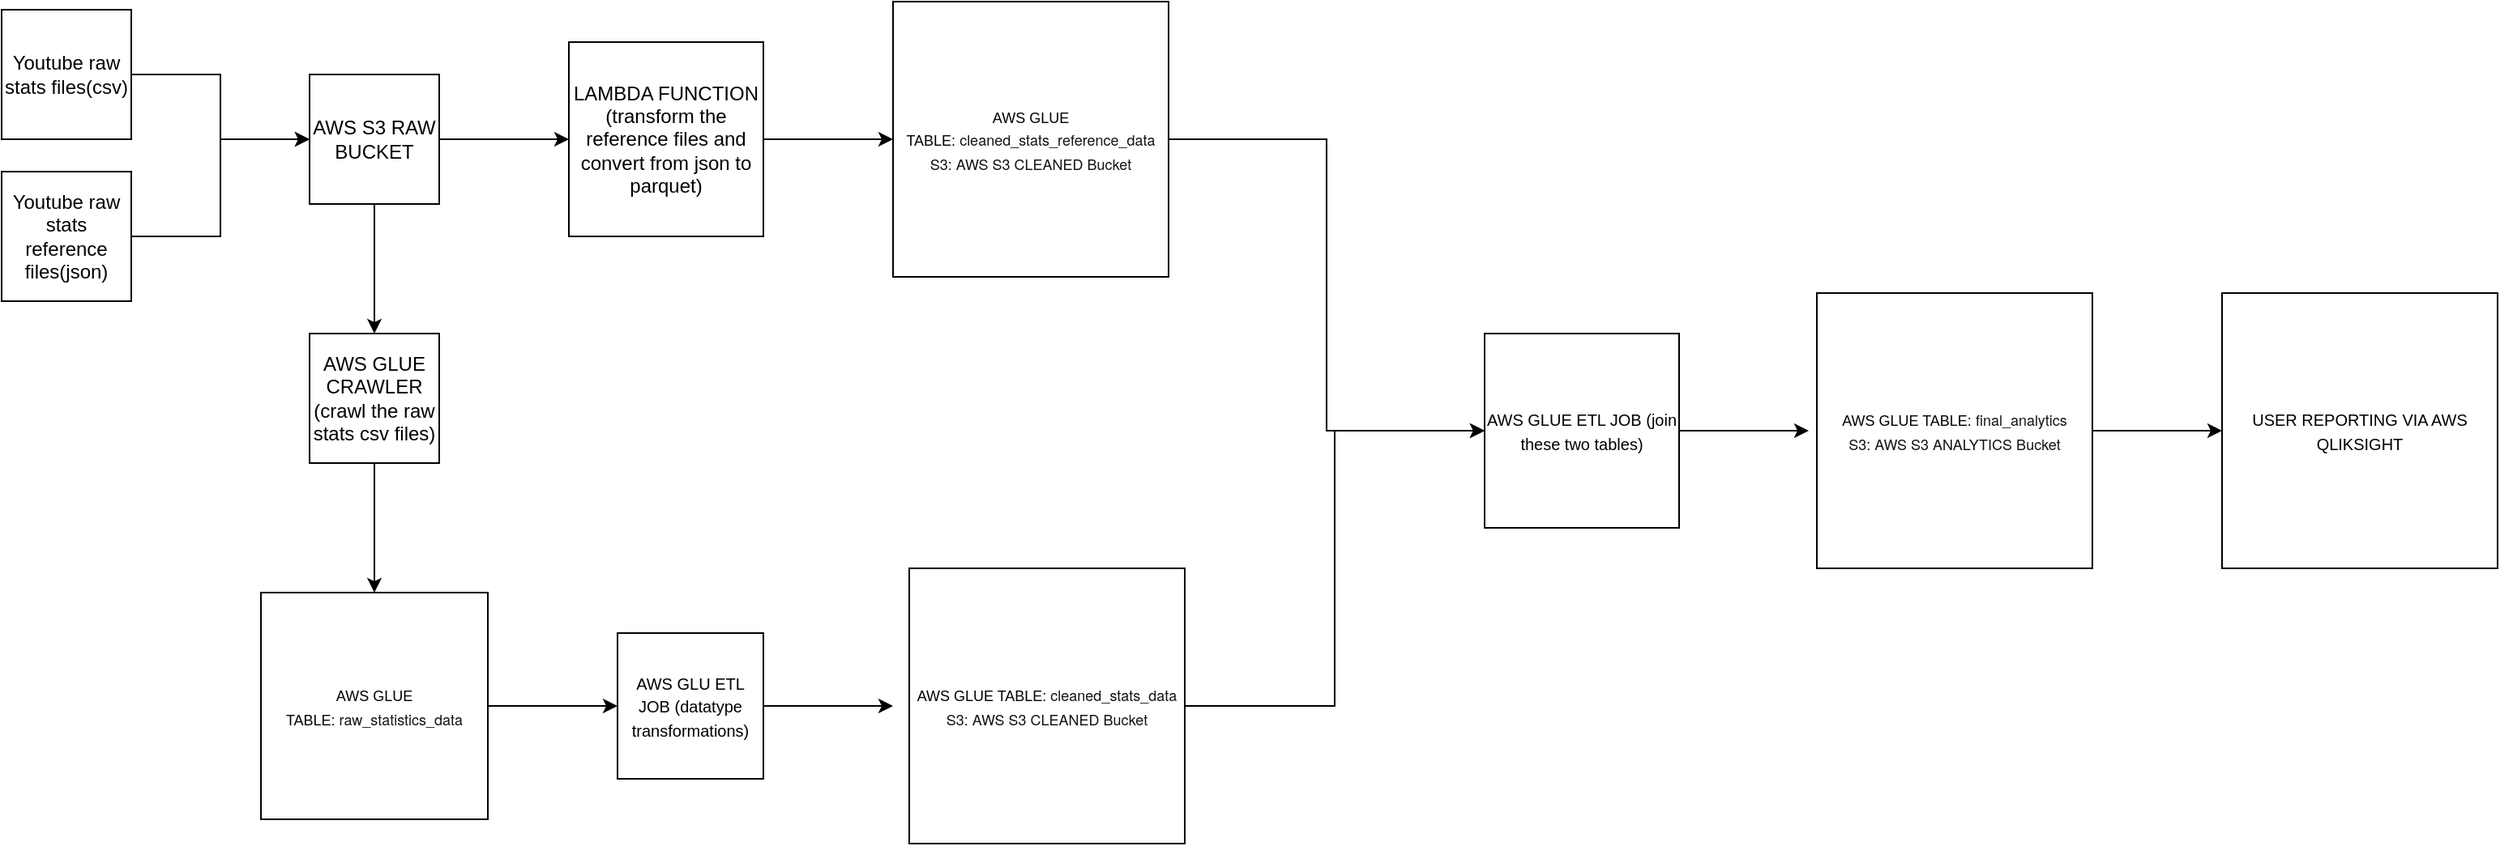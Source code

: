 <mxfile version="24.7.8">
  <diagram name="Page-1" id="rKWOCj_qRsjf3k0365LO">
    <mxGraphModel dx="1242" dy="700" grid="1" gridSize="10" guides="1" tooltips="1" connect="1" arrows="1" fold="1" page="1" pageScale="1" pageWidth="850" pageHeight="1100" math="0" shadow="0">
      <root>
        <mxCell id="0" />
        <mxCell id="1" parent="0" />
        <mxCell id="Pk9qYFChc7ISO-DQyLWY-4" style="edgeStyle=orthogonalEdgeStyle;rounded=0;orthogonalLoop=1;jettySize=auto;html=1;exitX=1;exitY=0.5;exitDx=0;exitDy=0;entryX=0;entryY=0.5;entryDx=0;entryDy=0;" edge="1" parent="1" source="Pk9qYFChc7ISO-DQyLWY-1" target="Pk9qYFChc7ISO-DQyLWY-3">
          <mxGeometry relative="1" as="geometry" />
        </mxCell>
        <mxCell id="Pk9qYFChc7ISO-DQyLWY-1" value="Youtube raw stats files(csv)" style="whiteSpace=wrap;html=1;aspect=fixed;" vertex="1" parent="1">
          <mxGeometry x="30" y="140" width="80" height="80" as="geometry" />
        </mxCell>
        <mxCell id="Pk9qYFChc7ISO-DQyLWY-6" style="edgeStyle=orthogonalEdgeStyle;rounded=0;orthogonalLoop=1;jettySize=auto;html=1;exitX=1;exitY=0.5;exitDx=0;exitDy=0;entryX=0;entryY=0.5;entryDx=0;entryDy=0;" edge="1" parent="1" source="Pk9qYFChc7ISO-DQyLWY-2" target="Pk9qYFChc7ISO-DQyLWY-3">
          <mxGeometry relative="1" as="geometry" />
        </mxCell>
        <mxCell id="Pk9qYFChc7ISO-DQyLWY-2" value="Youtube raw stats reference files(json)" style="whiteSpace=wrap;html=1;aspect=fixed;" vertex="1" parent="1">
          <mxGeometry x="30" y="240" width="80" height="80" as="geometry" />
        </mxCell>
        <mxCell id="Pk9qYFChc7ISO-DQyLWY-8" value="" style="edgeStyle=orthogonalEdgeStyle;rounded=0;orthogonalLoop=1;jettySize=auto;html=1;" edge="1" parent="1" source="Pk9qYFChc7ISO-DQyLWY-3" target="Pk9qYFChc7ISO-DQyLWY-7">
          <mxGeometry relative="1" as="geometry" />
        </mxCell>
        <mxCell id="Pk9qYFChc7ISO-DQyLWY-13" value="" style="edgeStyle=orthogonalEdgeStyle;rounded=0;orthogonalLoop=1;jettySize=auto;html=1;" edge="1" parent="1" source="Pk9qYFChc7ISO-DQyLWY-3" target="Pk9qYFChc7ISO-DQyLWY-12">
          <mxGeometry relative="1" as="geometry" />
        </mxCell>
        <mxCell id="Pk9qYFChc7ISO-DQyLWY-3" value="AWS S3 RAW BUCKET" style="whiteSpace=wrap;html=1;aspect=fixed;" vertex="1" parent="1">
          <mxGeometry x="220" y="180" width="80" height="80" as="geometry" />
        </mxCell>
        <mxCell id="Pk9qYFChc7ISO-DQyLWY-10" value="" style="edgeStyle=orthogonalEdgeStyle;rounded=0;orthogonalLoop=1;jettySize=auto;html=1;" edge="1" parent="1" source="Pk9qYFChc7ISO-DQyLWY-7" target="Pk9qYFChc7ISO-DQyLWY-9">
          <mxGeometry relative="1" as="geometry" />
        </mxCell>
        <mxCell id="Pk9qYFChc7ISO-DQyLWY-7" value="LAMBDA FUNCTION (transform the reference files and convert from json to parquet)" style="whiteSpace=wrap;html=1;aspect=fixed;" vertex="1" parent="1">
          <mxGeometry x="380" y="160" width="120" height="120" as="geometry" />
        </mxCell>
        <mxCell id="Pk9qYFChc7ISO-DQyLWY-23" style="edgeStyle=orthogonalEdgeStyle;rounded=0;orthogonalLoop=1;jettySize=auto;html=1;exitX=1;exitY=0.5;exitDx=0;exitDy=0;entryX=0;entryY=0.5;entryDx=0;entryDy=0;" edge="1" parent="1" source="Pk9qYFChc7ISO-DQyLWY-9" target="Pk9qYFChc7ISO-DQyLWY-21">
          <mxGeometry relative="1" as="geometry" />
        </mxCell>
        <mxCell id="Pk9qYFChc7ISO-DQyLWY-9" value="&lt;font style=&quot;font-size: 9px;&quot;&gt;AWS GLUE TABLE:&amp;nbsp;&lt;span style=&quot;color: rgb(15, 20, 26); font-family: &amp;quot;Amazon Ember&amp;quot;, &amp;quot;Helvetica Neue&amp;quot;, Roboto, Arial, sans-serif; text-align: start; background-color: rgb(255, 255, 255);&quot;&gt;cleaned_stats_reference_data&lt;/span&gt;&lt;/font&gt;&lt;div&gt;&lt;font style=&quot;font-size: 9px;&quot;&gt;&lt;span style=&quot;color: rgb(15, 20, 26); font-family: &amp;quot;Amazon Ember&amp;quot;, &amp;quot;Helvetica Neue&amp;quot;, Roboto, Arial, sans-serif; text-align: start; background-color: rgb(255, 255, 255);&quot;&gt;S3: AWS S3 CLEANED Bucket&lt;/span&gt;&lt;/font&gt;&lt;/div&gt;" style="whiteSpace=wrap;html=1;aspect=fixed;" vertex="1" parent="1">
          <mxGeometry x="580" y="135" width="170" height="170" as="geometry" />
        </mxCell>
        <mxCell id="Pk9qYFChc7ISO-DQyLWY-15" value="" style="edgeStyle=orthogonalEdgeStyle;rounded=0;orthogonalLoop=1;jettySize=auto;html=1;" edge="1" parent="1" source="Pk9qYFChc7ISO-DQyLWY-12" target="Pk9qYFChc7ISO-DQyLWY-14">
          <mxGeometry relative="1" as="geometry" />
        </mxCell>
        <mxCell id="Pk9qYFChc7ISO-DQyLWY-12" value="AWS GLUE CRAWLER (crawl the raw stats csv files)" style="whiteSpace=wrap;html=1;aspect=fixed;" vertex="1" parent="1">
          <mxGeometry x="220" y="340" width="80" height="80" as="geometry" />
        </mxCell>
        <mxCell id="Pk9qYFChc7ISO-DQyLWY-17" value="" style="edgeStyle=orthogonalEdgeStyle;rounded=0;orthogonalLoop=1;jettySize=auto;html=1;" edge="1" parent="1" source="Pk9qYFChc7ISO-DQyLWY-14" target="Pk9qYFChc7ISO-DQyLWY-16">
          <mxGeometry relative="1" as="geometry" />
        </mxCell>
        <mxCell id="Pk9qYFChc7ISO-DQyLWY-14" value="&lt;font style=&quot;font-size: 9px;&quot;&gt;AWS GLUE TABLE:&amp;nbsp;&lt;span style=&quot;color: rgb(15, 20, 26); font-family: &amp;quot;Amazon Ember&amp;quot;, &amp;quot;Helvetica Neue&amp;quot;, Roboto, Arial, sans-serif; text-align: start; background-color: rgb(255, 255, 255);&quot;&gt;raw_statistics_data&lt;/span&gt;&lt;/font&gt;" style="whiteSpace=wrap;html=1;aspect=fixed;" vertex="1" parent="1">
          <mxGeometry x="190" y="500" width="140" height="140" as="geometry" />
        </mxCell>
        <mxCell id="Pk9qYFChc7ISO-DQyLWY-19" value="" style="edgeStyle=orthogonalEdgeStyle;rounded=0;orthogonalLoop=1;jettySize=auto;html=1;" edge="1" parent="1" source="Pk9qYFChc7ISO-DQyLWY-16">
          <mxGeometry relative="1" as="geometry">
            <mxPoint x="580" y="570" as="targetPoint" />
          </mxGeometry>
        </mxCell>
        <mxCell id="Pk9qYFChc7ISO-DQyLWY-16" value="&lt;font size=&quot;1&quot;&gt;AWS GLU ETL JOB (datatype transformations)&lt;/font&gt;" style="whiteSpace=wrap;html=1;aspect=fixed;" vertex="1" parent="1">
          <mxGeometry x="410" y="525" width="90" height="90" as="geometry" />
        </mxCell>
        <mxCell id="Pk9qYFChc7ISO-DQyLWY-26" style="edgeStyle=orthogonalEdgeStyle;rounded=0;orthogonalLoop=1;jettySize=auto;html=1;exitX=1;exitY=0.5;exitDx=0;exitDy=0;entryX=0;entryY=0.5;entryDx=0;entryDy=0;" edge="1" parent="1" source="Pk9qYFChc7ISO-DQyLWY-20" target="Pk9qYFChc7ISO-DQyLWY-21">
          <mxGeometry relative="1" as="geometry" />
        </mxCell>
        <mxCell id="Pk9qYFChc7ISO-DQyLWY-20" value="&lt;font style=&quot;font-size: 9px;&quot;&gt;AWS GLUE TABLE:&amp;nbsp;&lt;span style=&quot;color: rgb(15, 20, 26); font-family: &amp;quot;Amazon Ember&amp;quot;, &amp;quot;Helvetica Neue&amp;quot;, Roboto, Arial, sans-serif; text-align: start; background-color: rgb(255, 255, 255);&quot;&gt;cleaned_stats_data&lt;/span&gt;&lt;/font&gt;&lt;div&gt;&lt;font style=&quot;font-size: 9px;&quot;&gt;&lt;span style=&quot;color: rgb(15, 20, 26); font-family: &amp;quot;Amazon Ember&amp;quot;, &amp;quot;Helvetica Neue&amp;quot;, Roboto, Arial, sans-serif; text-align: start; background-color: rgb(255, 255, 255);&quot;&gt;S3: AWS S3 CLEANED Bucket&lt;/span&gt;&lt;/font&gt;&lt;/div&gt;" style="whiteSpace=wrap;html=1;aspect=fixed;" vertex="1" parent="1">
          <mxGeometry x="590" y="485" width="170" height="170" as="geometry" />
        </mxCell>
        <mxCell id="Pk9qYFChc7ISO-DQyLWY-28" value="" style="edgeStyle=orthogonalEdgeStyle;rounded=0;orthogonalLoop=1;jettySize=auto;html=1;" edge="1" parent="1" source="Pk9qYFChc7ISO-DQyLWY-21">
          <mxGeometry relative="1" as="geometry">
            <mxPoint x="1145" y="400" as="targetPoint" />
          </mxGeometry>
        </mxCell>
        <mxCell id="Pk9qYFChc7ISO-DQyLWY-21" value="&lt;font size=&quot;1&quot;&gt;AWS GLUE ETL JOB (join these two tables)&lt;/font&gt;" style="whiteSpace=wrap;html=1;aspect=fixed;" vertex="1" parent="1">
          <mxGeometry x="945" y="340" width="120" height="120" as="geometry" />
        </mxCell>
        <mxCell id="Pk9qYFChc7ISO-DQyLWY-31" value="" style="edgeStyle=orthogonalEdgeStyle;rounded=0;orthogonalLoop=1;jettySize=auto;html=1;" edge="1" parent="1" source="Pk9qYFChc7ISO-DQyLWY-29" target="Pk9qYFChc7ISO-DQyLWY-30">
          <mxGeometry relative="1" as="geometry" />
        </mxCell>
        <mxCell id="Pk9qYFChc7ISO-DQyLWY-29" value="&lt;font style=&quot;font-size: 9px;&quot;&gt;AWS GLUE TABLE:&amp;nbsp;&lt;span style=&quot;color: rgb(15, 20, 26); font-family: &amp;quot;Amazon Ember&amp;quot;, &amp;quot;Helvetica Neue&amp;quot;, Roboto, Arial, sans-serif; text-align: start; background-color: rgb(255, 255, 255);&quot;&gt;final_analytics&lt;/span&gt;&lt;/font&gt;&lt;div&gt;&lt;font style=&quot;font-size: 9px;&quot;&gt;&lt;span style=&quot;color: rgb(15, 20, 26); font-family: &amp;quot;Amazon Ember&amp;quot;, &amp;quot;Helvetica Neue&amp;quot;, Roboto, Arial, sans-serif; text-align: start; background-color: rgb(255, 255, 255);&quot;&gt;S3: AWS S3 ANALYTICS Bucket&lt;/span&gt;&lt;/font&gt;&lt;/div&gt;" style="whiteSpace=wrap;html=1;aspect=fixed;" vertex="1" parent="1">
          <mxGeometry x="1150" y="315" width="170" height="170" as="geometry" />
        </mxCell>
        <mxCell id="Pk9qYFChc7ISO-DQyLWY-30" value="&lt;font size=&quot;1&quot;&gt;USER REPORTING VIA AWS QLIKSIGHT&lt;/font&gt;" style="whiteSpace=wrap;html=1;aspect=fixed;" vertex="1" parent="1">
          <mxGeometry x="1400" y="315" width="170" height="170" as="geometry" />
        </mxCell>
      </root>
    </mxGraphModel>
  </diagram>
</mxfile>
